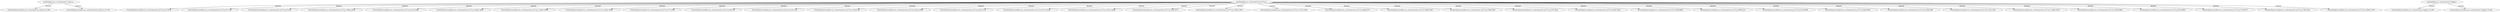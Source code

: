 digraph lacunaCG {
 "rootNode@lacuna_cache/exported_1yki2u.js:," -> "FunctionExpression@lacuna_cache/exported_1yki2u.js:10,393" [label="dynamic" ];
 "rootNode@lacuna_cache/exported_1yki2u.js:," -> "FunctionExpression@lacuna_cache/exported_1yki2u.js:113,195" [label="dynamic" ];
 "rootNode@lacuna_cache/exported_sq7r72.js:," -> "FunctionExpression@lacuna_cache/exported_sq7r72.js:10,17934" [label="dynamic" ];
 "rootNode@lacuna_cache/exported_sq7r72.js:," -> "FunctionExpression@lacuna_cache/exported_sq7r72.js:67,1156" [label="dynamic" ];
 "rootNode@lacuna_cache/exported_sq7r72.js:," -> "FunctionDeclaration@lacuna_cache/exported_sq7r72.js:97,424" [label="dynamic" ];
 "rootNode@lacuna_cache/exported_sq7r72.js:," -> "FunctionExpression@lacuna_cache/exported_sq7r72.js:15962,16532" [label="dynamic" ];
 "rootNode@lacuna_cache/exported_sq7r72.js:," -> "FunctionExpression@lacuna_cache/exported_sq7r72.js:2130,14641" [label="dynamic" ];
 "rootNode@lacuna_cache/exported_sq7r72.js:," -> "FunctionExpression@lacuna_cache/exported_sq7r72.js:14643,14853" [label="dynamic" ];
 "rootNode@lacuna_cache/exported_sq7r72.js:," -> "FunctionExpression@lacuna_cache/exported_sq7r72.js:14855,15958" [label="dynamic" ];
 "rootNode@lacuna_cache/exported_sq7r72.js:," -> "FunctionExpression@lacuna_cache/exported_sq7r72.js:14923,15942" [label="dynamic" ];
 "rootNode@lacuna_cache/exported_sq7r72.js:," -> "FunctionExpression@lacuna_cache/exported_sq7r72.js:737,1008" [label="dynamic" ];
 "rootNode@lacuna_cache/exported_sq7r72.js:," -> "FunctionExpression@lacuna_cache/exported_sq7r72.js:493,729" [label="dynamic" ];
 "rootNode@lacuna_cache/exported_sq7r72.js:," -> "FunctionExpression@lacuna_cache/exported_sq7r72.js:1016,1120" [label="dynamic" ];
 "rootNode@lacuna_cache/exported_sq7r72.js:," -> "FunctionExpression@lacuna_cache/exported_sq7r72.js:1158,2128" [label="dynamic" ];
 "rootNode@lacuna_cache/exported_sq7r72.js:," -> "FunctionExpression@lacuna_cache/exported_sq7r72.js:4225,14558" [label="dynamic" ];
 "rootNode@lacuna_cache/exported_sq7r72.js:," -> "FunctionDeclaration@lacuna_cache/exported_sq7r72.js:2837,3132" [label="dynamic" ];
 "rootNode@lacuna_cache/exported_sq7r72.js:," -> "FunctionExpression@lacuna_cache/exported_sq7r72.js:16173,16323" [label="dynamic" ];
 "rootNode@lacuna_cache/exported_sq7r72.js:," -> "FunctionExpression@lacuna_cache/exported_sq7r72.js:14187,14268" [label="dynamic" ];
 "rootNode@lacuna_cache/exported_sq7r72.js:," -> "FunctionDeclaration@lacuna_cache/exported_sq7r72.js:4258,4778" [label="dynamic" ];
 "rootNode@lacuna_cache/exported_sq7r72.js:," -> "FunctionExpression@lacuna_cache/exported_sq7r72.js:13506,13607" [label="dynamic" ];
 "rootNode@lacuna_cache/exported_sq7r72.js:," -> "FunctionExpression@lacuna_cache/exported_sq7r72.js:13176,13493" [label="dynamic" ];
 "rootNode@lacuna_cache/exported_sq7r72.js:," -> "FunctionExpression@lacuna_cache/exported_sq7r72.js:4865,5271" [label="dynamic" ];
 "rootNode@lacuna_cache/exported_sq7r72.js:," -> "FunctionExpression@lacuna_cache/exported_sq7r72.js:5060,5248" [label="dynamic" ];
 "rootNode@lacuna_cache/exported_sq7r72.js:," -> "FunctionExpression@lacuna_cache/exported_sq7r72.js:5290,6358" [label="dynamic" ];
 "rootNode@lacuna_cache/exported_sq7r72.js:," -> "FunctionDeclaration@lacuna_cache/exported_sq7r72.js:2197,2819" [label="dynamic" ];
 "rootNode@lacuna_cache/exported_sq7r72.js:," -> "FunctionExpression@lacuna_cache/exported_sq7r72.js:6391,6632" [label="dynamic" ];
 "rootNode@lacuna_cache/exported_sq7r72.js:," -> "FunctionExpression@lacuna_cache/exported_sq7r72.js:6509,6609" [label="dynamic" ];
 "rootNode@lacuna_cache/exported_sq7r72.js:," -> "FunctionExpression@lacuna_cache/exported_sq7r72.js:5985,6101" [label="dynamic" ];
 "rootNode@lacuna_cache/exported_sq7r72.js:," -> "FunctionExpression@lacuna_cache/exported_sq7r72.js:9132,9490" [label="dynamic" ];
 "rootNode@lacuna_cache/exported_sq7r72.js:," -> "FunctionExpression@lacuna_cache/exported_sq7r72.js:9249,9467" [label="dynamic" ];
 "rootNode@lacuna_cache/exported_sq7r72.js:," -> "FunctionExpression@lacuna_cache/exported_sq7r72.js:1858,2089" [label="dynamic" ];
 "rootNode@lacuna_cache/exported_sq7r72.js:," -> "FunctionExpression@lacuna_cache/exported_sq7r72.js:1232,1404" [label="dynamic" ];
 "rootNode@lacuna_cache/exported_sq7r72.js:," -> "FunctionExpression@lacuna_cache/exported_sq7r72.js:14286,14537" [label="dynamic" ];
 "rootNode@lacuna_cache/exported_sq7r72.js:," -> "FunctionExpression@lacuna_cache/exported_sq7r72.js:6652,6882" [label="dynamic" ];
 "rootNode@lacuna_cache/exported_sq7r72.js:," -> "FunctionExpression@lacuna_cache/exported_sq7r72.js:6763,6859" [label="dynamic" ];
 "rootNode@lacuna_cache/exported_sq7r72.js:," -> "FunctionExpression@lacuna_cache/exported_sq7r72.js:7218,8733" [label="dynamic" ];
 "rootNode@lacuna_cache/exported_sq7r72.js:," -> "FunctionExpression@lacuna_cache/exported_sq7r72.js:1582,1641" [label="dynamic" ];
 "rootNode@lacuna_cache/exported_sq7r72.js:," -> "FunctionExpression@lacuna_cache/exported_sq7r72.js:12928,13158" [label="dynamic" ];
 "rootNode@lacuna_cache/exported_32qlpj.js:," -> "FunctionExpression@lacuna_cache/exported_32qlpj.js:10,456" [label="dynamic" ];
 "rootNode@lacuna_cache/exported_32qlpj.js:," -> "FunctionExpression@lacuna_cache/exported_32qlpj.js:72,246" [label="dynamic" ];
 }